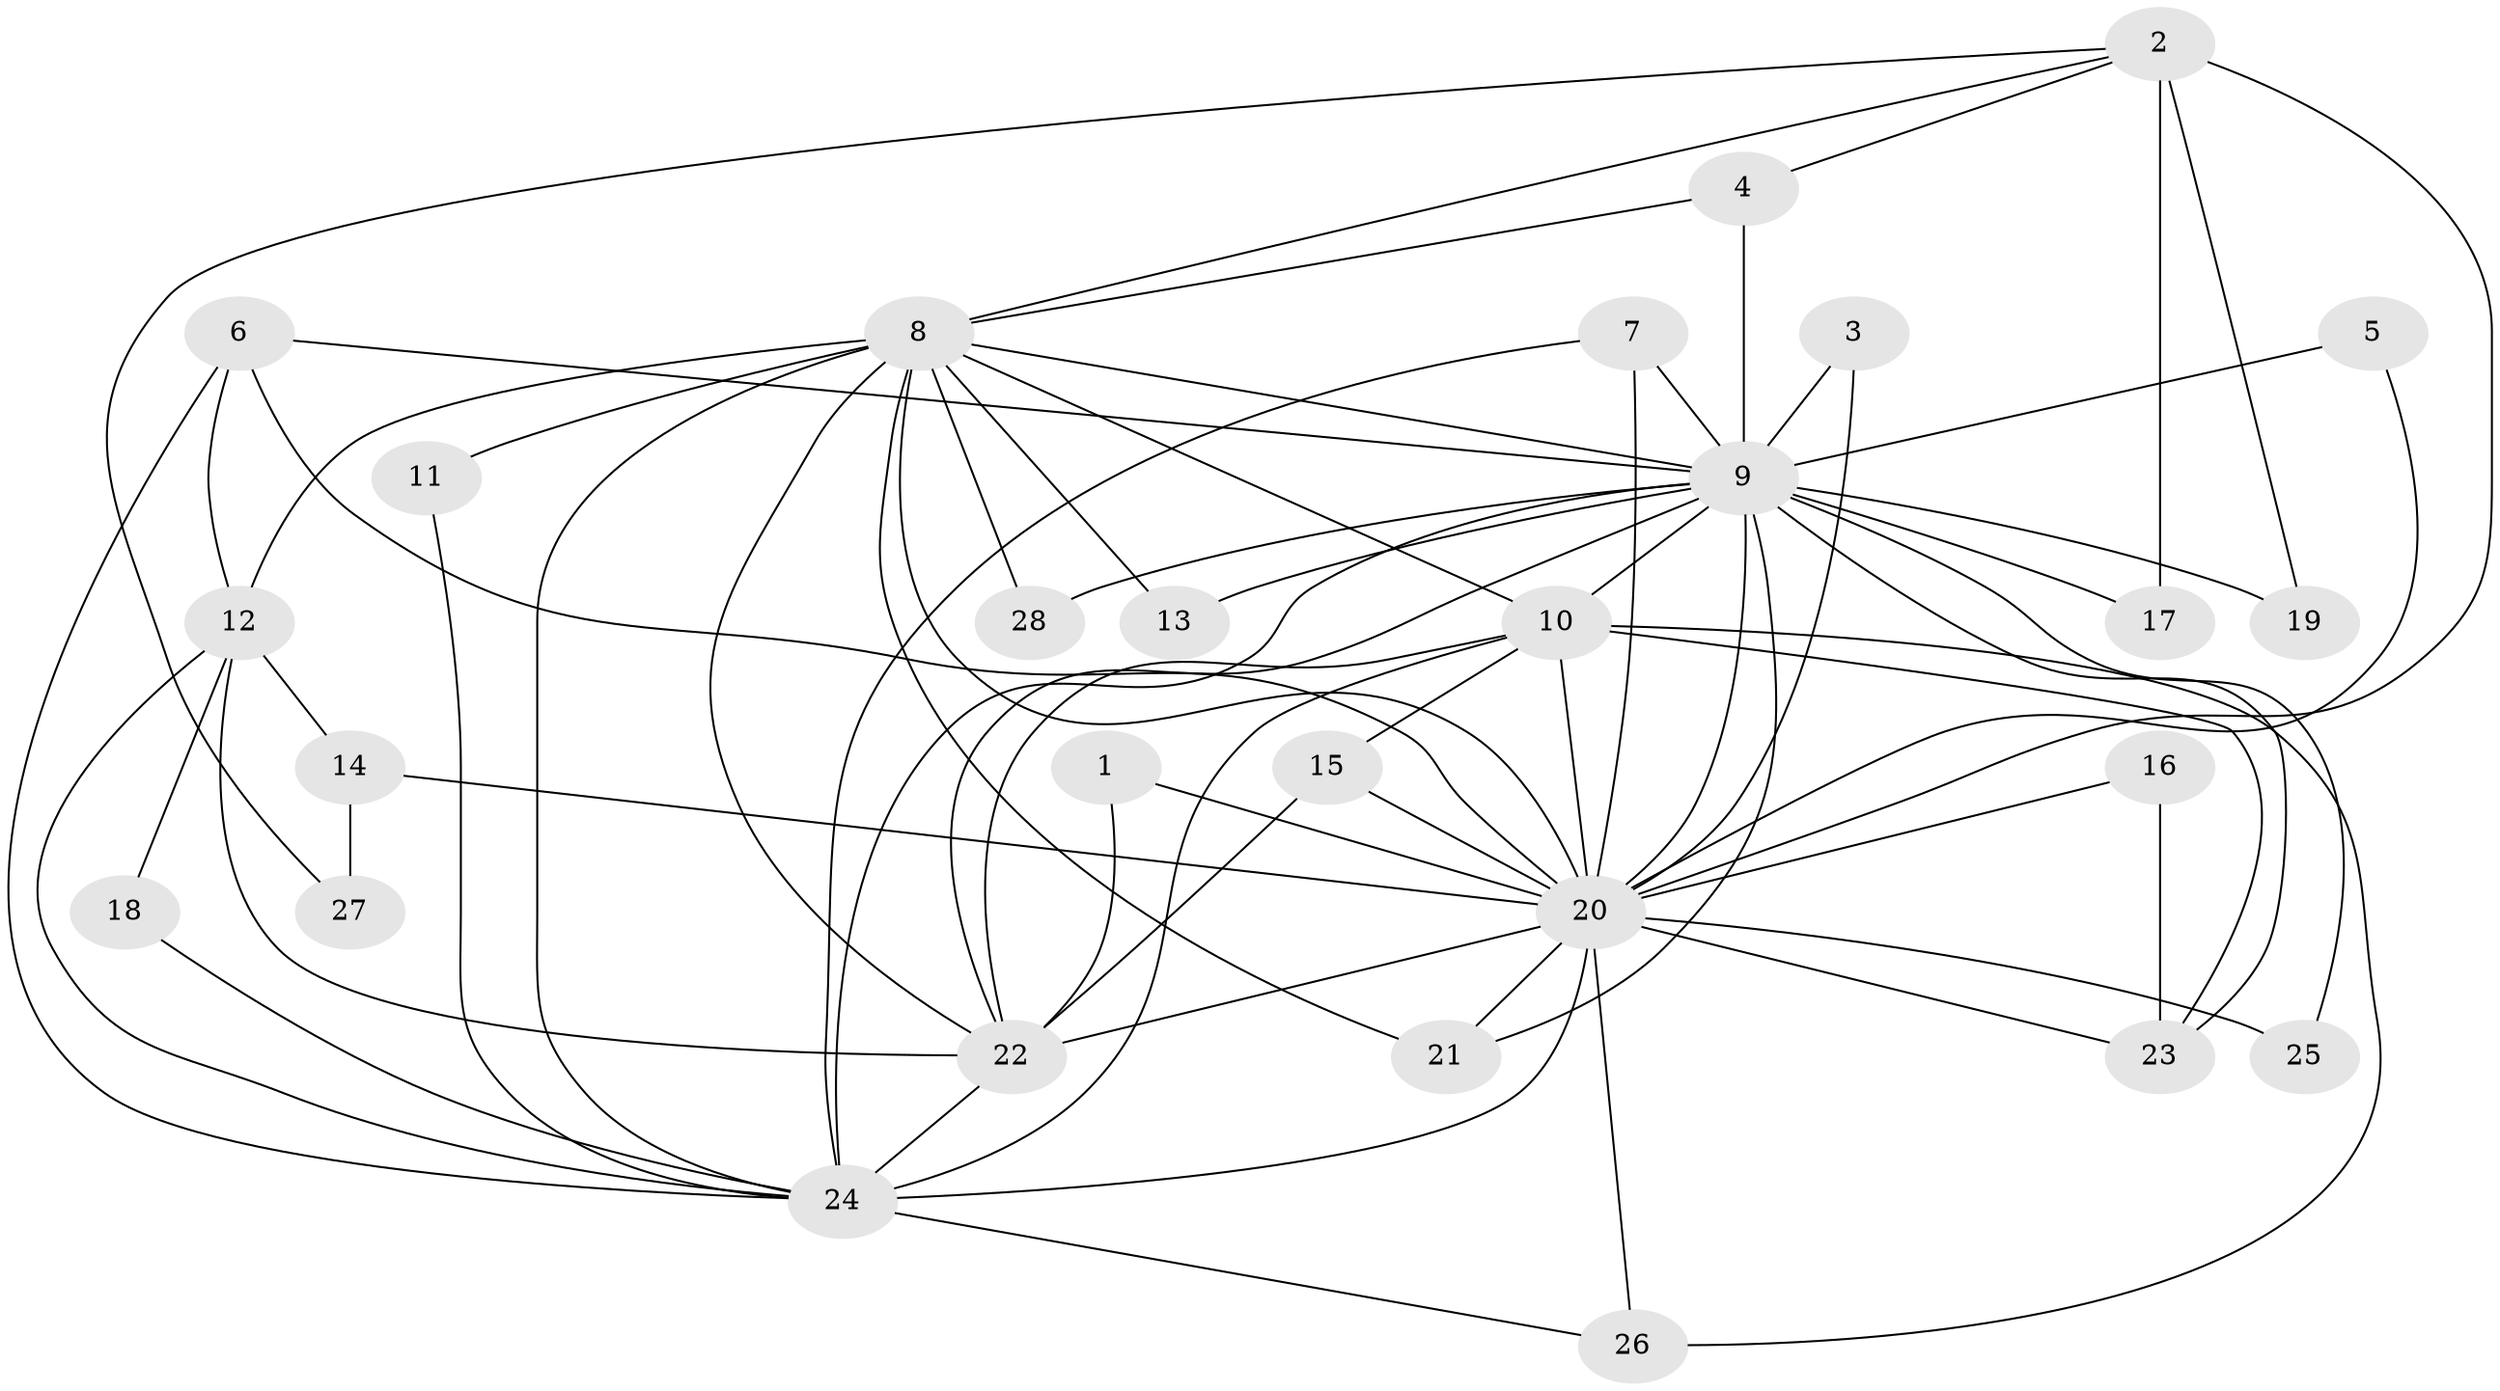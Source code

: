 // original degree distribution, {20: 0.01818181818181818, 13: 0.03636363636363636, 14: 0.03636363636363636, 16: 0.03636363636363636, 15: 0.01818181818181818, 17: 0.01818181818181818, 12: 0.01818181818181818, 2: 0.4909090909090909, 3: 0.2, 4: 0.09090909090909091, 6: 0.01818181818181818, 7: 0.01818181818181818}
// Generated by graph-tools (version 1.1) at 2025/49/03/09/25 03:49:37]
// undirected, 28 vertices, 68 edges
graph export_dot {
graph [start="1"]
  node [color=gray90,style=filled];
  1;
  2;
  3;
  4;
  5;
  6;
  7;
  8;
  9;
  10;
  11;
  12;
  13;
  14;
  15;
  16;
  17;
  18;
  19;
  20;
  21;
  22;
  23;
  24;
  25;
  26;
  27;
  28;
  1 -- 20 [weight=1.0];
  1 -- 22 [weight=1.0];
  2 -- 4 [weight=1.0];
  2 -- 8 [weight=1.0];
  2 -- 17 [weight=1.0];
  2 -- 19 [weight=1.0];
  2 -- 20 [weight=2.0];
  2 -- 27 [weight=1.0];
  3 -- 9 [weight=2.0];
  3 -- 20 [weight=1.0];
  4 -- 8 [weight=1.0];
  4 -- 9 [weight=1.0];
  5 -- 9 [weight=1.0];
  5 -- 20 [weight=1.0];
  6 -- 9 [weight=1.0];
  6 -- 12 [weight=1.0];
  6 -- 20 [weight=1.0];
  6 -- 24 [weight=1.0];
  7 -- 9 [weight=1.0];
  7 -- 20 [weight=2.0];
  7 -- 24 [weight=1.0];
  8 -- 9 [weight=2.0];
  8 -- 10 [weight=1.0];
  8 -- 11 [weight=1.0];
  8 -- 12 [weight=2.0];
  8 -- 13 [weight=1.0];
  8 -- 20 [weight=3.0];
  8 -- 21 [weight=1.0];
  8 -- 22 [weight=1.0];
  8 -- 24 [weight=2.0];
  8 -- 28 [weight=1.0];
  9 -- 10 [weight=3.0];
  9 -- 13 [weight=1.0];
  9 -- 17 [weight=1.0];
  9 -- 19 [weight=1.0];
  9 -- 20 [weight=6.0];
  9 -- 21 [weight=1.0];
  9 -- 22 [weight=2.0];
  9 -- 23 [weight=1.0];
  9 -- 24 [weight=4.0];
  9 -- 25 [weight=1.0];
  9 -- 28 [weight=1.0];
  10 -- 15 [weight=1.0];
  10 -- 20 [weight=3.0];
  10 -- 22 [weight=1.0];
  10 -- 23 [weight=1.0];
  10 -- 24 [weight=2.0];
  10 -- 26 [weight=1.0];
  11 -- 24 [weight=1.0];
  12 -- 14 [weight=1.0];
  12 -- 18 [weight=1.0];
  12 -- 22 [weight=2.0];
  12 -- 24 [weight=2.0];
  14 -- 20 [weight=2.0];
  14 -- 27 [weight=1.0];
  15 -- 20 [weight=1.0];
  15 -- 22 [weight=1.0];
  16 -- 20 [weight=1.0];
  16 -- 23 [weight=1.0];
  18 -- 24 [weight=1.0];
  20 -- 21 [weight=1.0];
  20 -- 22 [weight=4.0];
  20 -- 23 [weight=1.0];
  20 -- 24 [weight=6.0];
  20 -- 25 [weight=2.0];
  20 -- 26 [weight=1.0];
  22 -- 24 [weight=2.0];
  24 -- 26 [weight=1.0];
}
